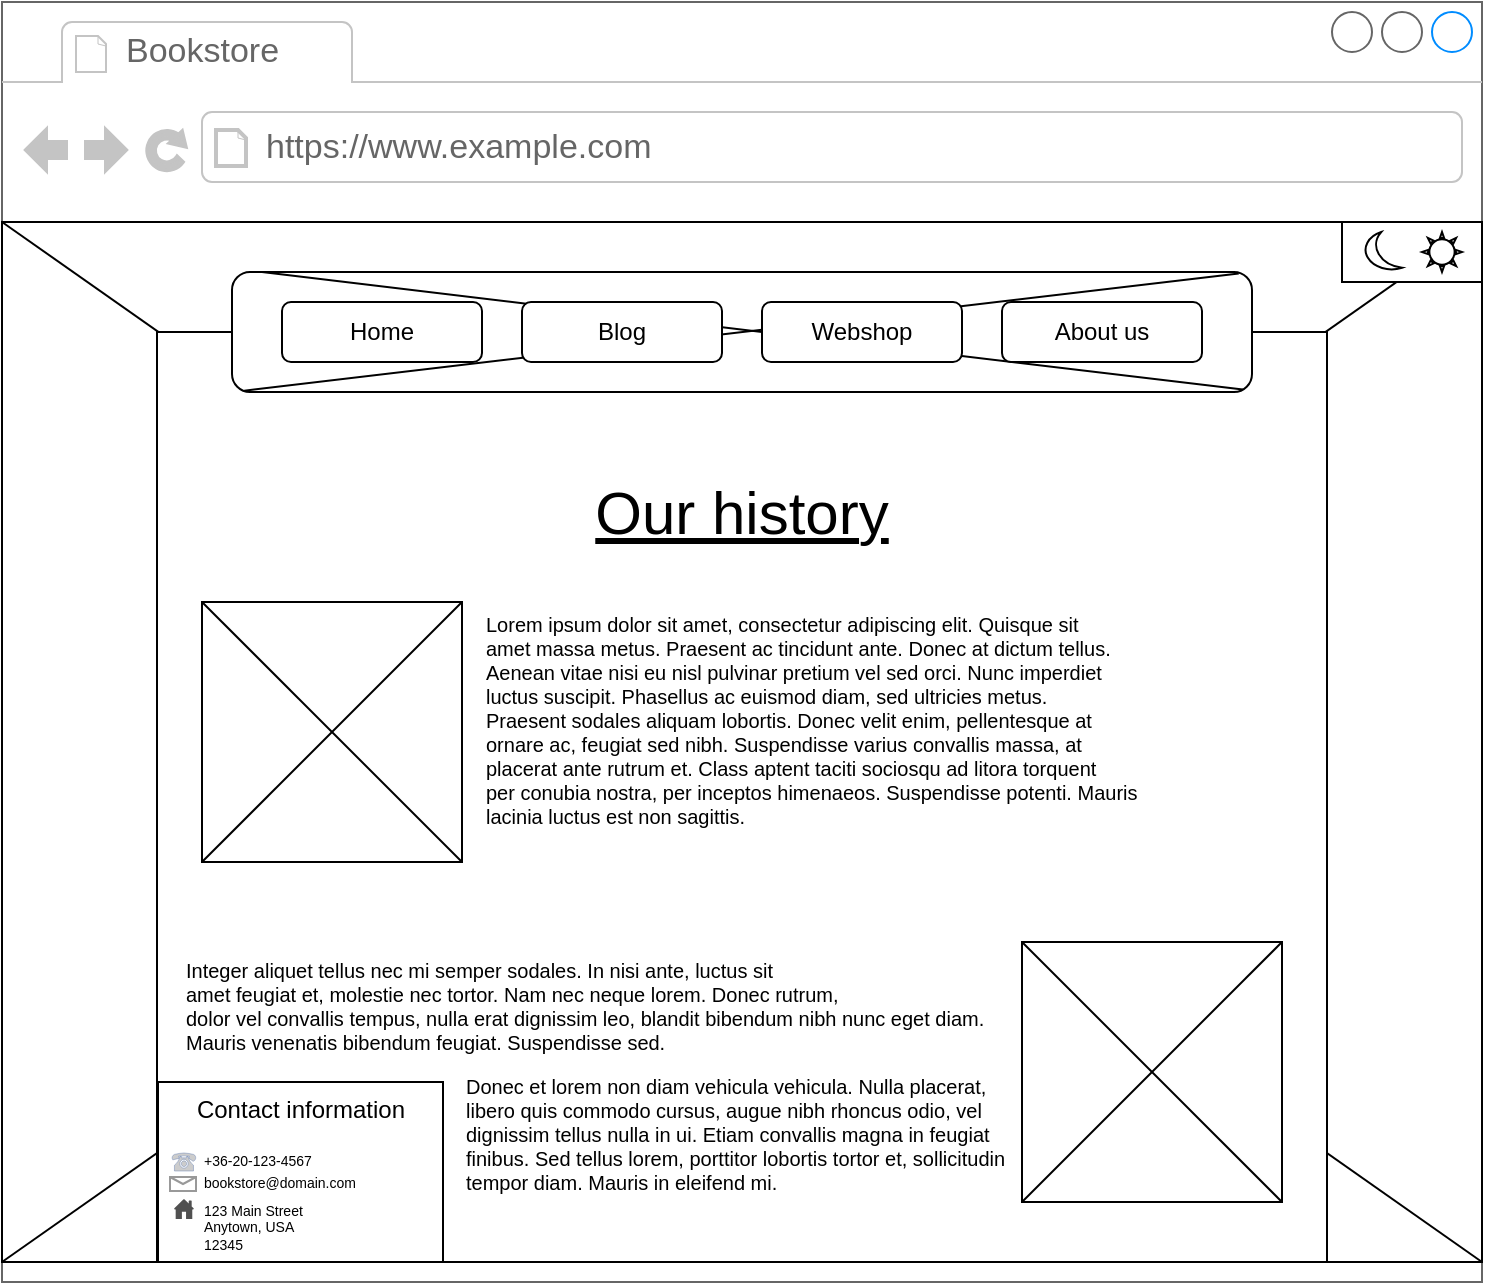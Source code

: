 <mxfile version="24.0.4" type="device">
  <diagram name="Page-1" id="2cc2dc42-3aac-f2a9-1cec-7a8b7cbee084">
    <mxGraphModel dx="1235" dy="740" grid="1" gridSize="10" guides="1" tooltips="1" connect="1" arrows="1" fold="1" page="1" pageScale="1" pageWidth="1100" pageHeight="850" background="none" math="0" shadow="0">
      <root>
        <mxCell id="0" />
        <mxCell id="1" parent="0" />
        <mxCell id="ZNkZt2BZPGhR_4YF77qX-10" value="" style="strokeWidth=1;shadow=0;dashed=0;align=center;html=1;shape=mxgraph.mockup.containers.browserWindow;rSize=0;strokeColor=#666666;strokeColor2=#008cff;strokeColor3=#c4c4c4;mainText=,;recursiveResize=0;" parent="1" vertex="1">
          <mxGeometry x="130" y="100" width="740" height="640" as="geometry" />
        </mxCell>
        <mxCell id="ZNkZt2BZPGhR_4YF77qX-11" value="Bookstore" style="strokeWidth=1;shadow=0;dashed=0;align=center;html=1;shape=mxgraph.mockup.containers.anchor;fontSize=17;fontColor=#666666;align=left;whiteSpace=wrap;" parent="ZNkZt2BZPGhR_4YF77qX-10" vertex="1">
          <mxGeometry x="60" y="12" width="110" height="26" as="geometry" />
        </mxCell>
        <mxCell id="ZNkZt2BZPGhR_4YF77qX-12" value="https://www.example.com" style="strokeWidth=1;shadow=0;dashed=0;align=center;html=1;shape=mxgraph.mockup.containers.anchor;rSize=0;fontSize=17;fontColor=#666666;align=left;" parent="ZNkZt2BZPGhR_4YF77qX-10" vertex="1">
          <mxGeometry x="130" y="60" width="250" height="26" as="geometry" />
        </mxCell>
        <mxCell id="ZNkZt2BZPGhR_4YF77qX-13" value="" style="rounded=0;whiteSpace=wrap;html=1;" parent="ZNkZt2BZPGhR_4YF77qX-10" vertex="1">
          <mxGeometry y="110" width="740" height="520" as="geometry" />
        </mxCell>
        <mxCell id="ZNkZt2BZPGhR_4YF77qX-14" value="" style="endArrow=none;html=1;rounded=0;entryX=1;entryY=0;entryDx=0;entryDy=0;exitX=0;exitY=1;exitDx=0;exitDy=0;" parent="ZNkZt2BZPGhR_4YF77qX-10" source="ZNkZt2BZPGhR_4YF77qX-33" target="ZNkZt2BZPGhR_4YF77qX-13" edge="1">
          <mxGeometry width="50" height="50" relative="1" as="geometry">
            <mxPoint x="350" y="420" as="sourcePoint" />
            <mxPoint x="400" y="370" as="targetPoint" />
          </mxGeometry>
        </mxCell>
        <mxCell id="ZNkZt2BZPGhR_4YF77qX-15" value="" style="endArrow=none;html=1;rounded=0;entryX=0;entryY=0;entryDx=0;entryDy=0;exitX=1;exitY=1;exitDx=0;exitDy=0;" parent="ZNkZt2BZPGhR_4YF77qX-10" source="ZNkZt2BZPGhR_4YF77qX-13" target="ZNkZt2BZPGhR_4YF77qX-13" edge="1">
          <mxGeometry width="50" height="50" relative="1" as="geometry">
            <mxPoint x="350" y="420" as="sourcePoint" />
            <mxPoint x="400" y="370" as="targetPoint" />
          </mxGeometry>
        </mxCell>
        <mxCell id="ZNkZt2BZPGhR_4YF77qX-34" value="" style="endArrow=none;html=1;rounded=0;entryX=1;entryY=0;entryDx=0;entryDy=0;exitX=0;exitY=1;exitDx=0;exitDy=0;" parent="ZNkZt2BZPGhR_4YF77qX-10" source="ZNkZt2BZPGhR_4YF77qX-13" target="ZNkZt2BZPGhR_4YF77qX-33" edge="1">
          <mxGeometry width="50" height="50" relative="1" as="geometry">
            <mxPoint x="130" y="630" as="sourcePoint" />
            <mxPoint x="870" y="210" as="targetPoint" />
          </mxGeometry>
        </mxCell>
        <mxCell id="ZNkZt2BZPGhR_4YF77qX-16" value="" style="rounded=0;whiteSpace=wrap;html=1;" parent="ZNkZt2BZPGhR_4YF77qX-10" vertex="1">
          <mxGeometry x="77.5" y="165" width="585" height="465" as="geometry" />
        </mxCell>
        <mxCell id="ZNkZt2BZPGhR_4YF77qX-19" value="" style="rounded=1;whiteSpace=wrap;html=1;" parent="ZNkZt2BZPGhR_4YF77qX-10" vertex="1">
          <mxGeometry x="115" y="135" width="510" height="60" as="geometry" />
        </mxCell>
        <mxCell id="ZNkZt2BZPGhR_4YF77qX-20" value="" style="endArrow=none;html=1;rounded=0;entryX=0.987;entryY=0.012;entryDx=0;entryDy=0;exitX=0.012;exitY=0.989;exitDx=0;exitDy=0;entryPerimeter=0;exitPerimeter=0;" parent="ZNkZt2BZPGhR_4YF77qX-10" source="ZNkZt2BZPGhR_4YF77qX-19" target="ZNkZt2BZPGhR_4YF77qX-19" edge="1">
          <mxGeometry width="50" height="50" relative="1" as="geometry">
            <mxPoint x="400" y="360" as="sourcePoint" />
            <mxPoint x="450" y="310" as="targetPoint" />
          </mxGeometry>
        </mxCell>
        <mxCell id="ZNkZt2BZPGhR_4YF77qX-21" value="" style="endArrow=none;html=1;rounded=0;entryX=0;entryY=0;entryDx=0;entryDy=0;exitX=0.991;exitY=0.98;exitDx=0;exitDy=0;exitPerimeter=0;" parent="ZNkZt2BZPGhR_4YF77qX-10" source="ZNkZt2BZPGhR_4YF77qX-19" edge="1">
          <mxGeometry width="50" height="50" relative="1" as="geometry">
            <mxPoint x="495" y="180" as="sourcePoint" />
            <mxPoint x="130.0" y="135" as="targetPoint" />
          </mxGeometry>
        </mxCell>
        <mxCell id="ZNkZt2BZPGhR_4YF77qX-22" value="Home" style="rounded=1;whiteSpace=wrap;html=1;" parent="ZNkZt2BZPGhR_4YF77qX-10" vertex="1">
          <mxGeometry x="140" y="150" width="100" height="30" as="geometry" />
        </mxCell>
        <mxCell id="ZNkZt2BZPGhR_4YF77qX-23" value="Blog" style="rounded=1;whiteSpace=wrap;html=1;" parent="ZNkZt2BZPGhR_4YF77qX-10" vertex="1">
          <mxGeometry x="260" y="150" width="100" height="30" as="geometry" />
        </mxCell>
        <mxCell id="ZNkZt2BZPGhR_4YF77qX-26" value="Webshop" style="rounded=1;whiteSpace=wrap;html=1;" parent="ZNkZt2BZPGhR_4YF77qX-10" vertex="1">
          <mxGeometry x="380" y="150" width="100" height="30" as="geometry" />
        </mxCell>
        <mxCell id="ZNkZt2BZPGhR_4YF77qX-31" value="About us" style="rounded=1;whiteSpace=wrap;html=1;" parent="ZNkZt2BZPGhR_4YF77qX-10" vertex="1">
          <mxGeometry x="500" y="150" width="100" height="30" as="geometry" />
        </mxCell>
        <mxCell id="ZNkZt2BZPGhR_4YF77qX-33" value="" style="rounded=0;whiteSpace=wrap;html=1;" parent="ZNkZt2BZPGhR_4YF77qX-10" vertex="1">
          <mxGeometry x="670" y="110" width="70" height="30" as="geometry" />
        </mxCell>
        <mxCell id="ZNkZt2BZPGhR_4YF77qX-36" value="" style="verticalLabelPosition=bottom;verticalAlign=top;html=1;shape=mxgraph.basic.moon" parent="ZNkZt2BZPGhR_4YF77qX-10" vertex="1">
          <mxGeometry x="680" y="115" width="20" height="20" as="geometry" />
        </mxCell>
        <mxCell id="ZNkZt2BZPGhR_4YF77qX-37" value="" style="verticalLabelPosition=bottom;verticalAlign=top;html=1;shape=mxgraph.basic.sun" parent="ZNkZt2BZPGhR_4YF77qX-10" vertex="1">
          <mxGeometry x="710" y="115" width="20" height="20" as="geometry" />
        </mxCell>
        <mxCell id="aVpiYsMYMwe3Tgz7oXU2-8" value="" style="group" vertex="1" connectable="0" parent="ZNkZt2BZPGhR_4YF77qX-10">
          <mxGeometry x="78" y="540" width="142.5" height="90" as="geometry" />
        </mxCell>
        <mxCell id="aVpiYsMYMwe3Tgz7oXU2-1" value="Contact information&lt;div&gt;&lt;br/&gt;&lt;/div&gt;" style="rounded=0;whiteSpace=wrap;html=1;verticalAlign=top;" vertex="1" parent="aVpiYsMYMwe3Tgz7oXU2-8">
          <mxGeometry width="142.5" height="90" as="geometry" />
        </mxCell>
        <mxCell id="aVpiYsMYMwe3Tgz7oXU2-2" value="" style="fontColor=#0066CC;verticalAlign=top;verticalLabelPosition=bottom;labelPosition=center;align=center;html=1;outlineConnect=0;fillColor=#CCCCCC;strokeColor=#6881B3;gradientColor=none;gradientDirection=north;strokeWidth=2;shape=mxgraph.networks.phone_1;" vertex="1" parent="aVpiYsMYMwe3Tgz7oXU2-8">
          <mxGeometry x="7" y="35.5" width="12" height="9" as="geometry" />
        </mxCell>
        <mxCell id="aVpiYsMYMwe3Tgz7oXU2-3" value="+36-20-123-4567" style="text;html=1;align=left;verticalAlign=middle;whiteSpace=wrap;rounded=0;fontSize=7;" vertex="1" parent="aVpiYsMYMwe3Tgz7oXU2-8">
          <mxGeometry x="21" y="32.5" width="63" height="15" as="geometry" />
        </mxCell>
        <mxCell id="aVpiYsMYMwe3Tgz7oXU2-4" value="" style="verticalLabelPosition=bottom;shadow=0;dashed=0;align=center;html=1;verticalAlign=top;strokeWidth=1;shape=mxgraph.mockup.misc.mail2;strokeColor=#999999;" vertex="1" parent="aVpiYsMYMwe3Tgz7oXU2-8">
          <mxGeometry x="6" y="47.5" width="13" height="7" as="geometry" />
        </mxCell>
        <mxCell id="aVpiYsMYMwe3Tgz7oXU2-5" value="bookstore@domain.com" style="text;html=1;align=left;verticalAlign=middle;whiteSpace=wrap;rounded=0;fontSize=7;" vertex="1" parent="aVpiYsMYMwe3Tgz7oXU2-8">
          <mxGeometry x="21" y="43.5" width="83" height="15" as="geometry" />
        </mxCell>
        <mxCell id="aVpiYsMYMwe3Tgz7oXU2-6" value="" style="sketch=0;pointerEvents=1;shadow=0;dashed=0;html=1;strokeColor=none;fillColor=#505050;labelPosition=center;verticalLabelPosition=bottom;verticalAlign=top;outlineConnect=0;align=center;shape=mxgraph.office.concepts.home;" vertex="1" parent="aVpiYsMYMwe3Tgz7oXU2-8">
          <mxGeometry x="8" y="58.5" width="10" height="10" as="geometry" />
        </mxCell>
        <mxCell id="aVpiYsMYMwe3Tgz7oXU2-7" value="&lt;font style=&quot;font-size: 7px;&quot;&gt;123 Main Street&lt;br&gt;Anytown, USA&lt;br&gt;12345&lt;/font&gt;" style="text;html=1;align=left;verticalAlign=middle;whiteSpace=wrap;rounded=0;fontSize=7;" vertex="1" parent="aVpiYsMYMwe3Tgz7oXU2-8">
          <mxGeometry x="21" y="56.5" width="81" height="33.5" as="geometry" />
        </mxCell>
        <mxCell id="aVpiYsMYMwe3Tgz7oXU2-15" value="" style="group" vertex="1" connectable="0" parent="ZNkZt2BZPGhR_4YF77qX-10">
          <mxGeometry x="100" y="300" width="130" height="130" as="geometry" />
        </mxCell>
        <mxCell id="aVpiYsMYMwe3Tgz7oXU2-10" value="" style="rounded=0;whiteSpace=wrap;html=1;" vertex="1" parent="aVpiYsMYMwe3Tgz7oXU2-15">
          <mxGeometry width="130" height="130" as="geometry" />
        </mxCell>
        <mxCell id="aVpiYsMYMwe3Tgz7oXU2-11" value="" style="endArrow=none;html=1;rounded=0;exitX=0;exitY=0;exitDx=0;exitDy=0;entryX=1;entryY=1;entryDx=0;entryDy=0;" edge="1" parent="aVpiYsMYMwe3Tgz7oXU2-15" source="aVpiYsMYMwe3Tgz7oXU2-10" target="aVpiYsMYMwe3Tgz7oXU2-10">
          <mxGeometry width="50" height="50" relative="1" as="geometry">
            <mxPoint x="390" y="200" as="sourcePoint" />
            <mxPoint x="440" y="150" as="targetPoint" />
          </mxGeometry>
        </mxCell>
        <mxCell id="aVpiYsMYMwe3Tgz7oXU2-12" value="" style="endArrow=none;html=1;rounded=0;exitX=0;exitY=1;exitDx=0;exitDy=0;entryX=1;entryY=0;entryDx=0;entryDy=0;" edge="1" parent="aVpiYsMYMwe3Tgz7oXU2-15" source="aVpiYsMYMwe3Tgz7oXU2-10" target="aVpiYsMYMwe3Tgz7oXU2-10">
          <mxGeometry width="50" height="50" relative="1" as="geometry">
            <mxPoint x="220" y="170" as="sourcePoint" />
            <mxPoint x="270" y="120" as="targetPoint" />
          </mxGeometry>
        </mxCell>
        <mxCell id="aVpiYsMYMwe3Tgz7oXU2-16" value="" style="group" vertex="1" connectable="0" parent="ZNkZt2BZPGhR_4YF77qX-10">
          <mxGeometry x="510" y="470" width="130" height="130" as="geometry" />
        </mxCell>
        <mxCell id="aVpiYsMYMwe3Tgz7oXU2-17" value="" style="rounded=0;whiteSpace=wrap;html=1;" vertex="1" parent="aVpiYsMYMwe3Tgz7oXU2-16">
          <mxGeometry width="130" height="130" as="geometry" />
        </mxCell>
        <mxCell id="aVpiYsMYMwe3Tgz7oXU2-18" value="" style="endArrow=none;html=1;rounded=0;exitX=0;exitY=0;exitDx=0;exitDy=0;entryX=1;entryY=1;entryDx=0;entryDy=0;" edge="1" parent="aVpiYsMYMwe3Tgz7oXU2-16" source="aVpiYsMYMwe3Tgz7oXU2-17" target="aVpiYsMYMwe3Tgz7oXU2-17">
          <mxGeometry width="50" height="50" relative="1" as="geometry">
            <mxPoint x="390" y="200" as="sourcePoint" />
            <mxPoint x="440" y="150" as="targetPoint" />
          </mxGeometry>
        </mxCell>
        <mxCell id="aVpiYsMYMwe3Tgz7oXU2-19" value="" style="endArrow=none;html=1;rounded=0;exitX=0;exitY=1;exitDx=0;exitDy=0;entryX=1;entryY=0;entryDx=0;entryDy=0;" edge="1" parent="aVpiYsMYMwe3Tgz7oXU2-16" source="aVpiYsMYMwe3Tgz7oXU2-17" target="aVpiYsMYMwe3Tgz7oXU2-17">
          <mxGeometry width="50" height="50" relative="1" as="geometry">
            <mxPoint x="220" y="170" as="sourcePoint" />
            <mxPoint x="270" y="120" as="targetPoint" />
          </mxGeometry>
        </mxCell>
        <mxCell id="aVpiYsMYMwe3Tgz7oXU2-20" value="Our history" style="text;html=1;align=center;verticalAlign=middle;whiteSpace=wrap;rounded=0;fontSize=30;fontStyle=4" vertex="1" parent="ZNkZt2BZPGhR_4YF77qX-10">
          <mxGeometry x="255" y="240" width="230" height="30" as="geometry" />
        </mxCell>
        <mxCell id="aVpiYsMYMwe3Tgz7oXU2-21" value="Lorem ipsum dolor sit amet, consectetur adipiscing elit. Quisque sit &lt;br style=&quot;font-size: 10px;&quot;&gt;amet massa metus. Praesent ac tincidunt ante. Donec at dictum tellus. &lt;br style=&quot;font-size: 10px;&quot;&gt;Aenean vitae nisi eu nisl pulvinar pretium vel sed orci. Nunc imperdiet &lt;br style=&quot;font-size: 10px;&quot;&gt;luctus suscipit. Phasellus ac euismod diam, sed ultricies metus. &lt;br style=&quot;font-size: 10px;&quot;&gt;Praesent sodales aliquam lobortis. Donec velit enim, pellentesque at &lt;br style=&quot;font-size: 10px;&quot;&gt;ornare ac, feugiat sed nibh. Suspendisse varius convallis massa, at &lt;br style=&quot;font-size: 10px;&quot;&gt;placerat ante rutrum et. Class aptent taciti sociosqu ad litora torquent&lt;br style=&quot;font-size: 10px;&quot;&gt; per conubia nostra, per inceptos himenaeos. Suspendisse potenti. Mauris&lt;br style=&quot;font-size: 10px;&quot;&gt; lacinia luctus est non sagittis.&lt;div style=&quot;font-size: 10px;&quot;&gt;&lt;br style=&quot;font-size: 10px;&quot;&gt;&lt;/div&gt;" style="text;html=1;align=left;verticalAlign=middle;whiteSpace=wrap;rounded=0;fontSize=10;" vertex="1" parent="ZNkZt2BZPGhR_4YF77qX-10">
          <mxGeometry x="240" y="300" width="410" height="130" as="geometry" />
        </mxCell>
        <mxCell id="aVpiYsMYMwe3Tgz7oXU2-22" value="&lt;br&gt;&lt;span style=&quot;background-color: initial;&quot;&gt;Integer aliquet tellus nec mi semper sodales. In nisi ante, luctus sit&lt;/span&gt;&lt;br&gt;&lt;span style=&quot;background-color: initial;&quot;&gt;amet feugiat et, molestie nec tortor. Nam nec neque lorem. Donec rutrum,&lt;/span&gt;&lt;br&gt;&lt;span style=&quot;background-color: initial;&quot;&gt;dolor vel convallis tempus, nulla erat dignissim leo, blandit bibendum&amp;nbsp;&lt;/span&gt;&lt;span style=&quot;background-color: initial;&quot;&gt;nibh nunc eget diam. Mauris venenatis bibendum feugiat. Suspendisse sed.&lt;/span&gt;&lt;p&gt;&lt;/p&gt;" style="text;whiteSpace=wrap;html=1;fontSize=10;" vertex="1" parent="ZNkZt2BZPGhR_4YF77qX-10">
          <mxGeometry x="90" y="460" width="417.5" height="140" as="geometry" />
        </mxCell>
        <mxCell id="aVpiYsMYMwe3Tgz7oXU2-23" value="Donec et lorem non diam vehicula vehicula. Nulla placerat, libero quis commodo cursus, augue nibh rhoncus odio, vel dignissim tellus nulla in ui. Etiam convallis magna in feugiat finibus. Sed tellus lorem, porttitor lobortis tortor et, sollicitudin tempor diam. Mauris in eleifend mi.&amp;nbsp;" style="text;whiteSpace=wrap;html=1;fontSize=10;" vertex="1" parent="ZNkZt2BZPGhR_4YF77qX-10">
          <mxGeometry x="230" y="530" width="277.5" height="80" as="geometry" />
        </mxCell>
      </root>
    </mxGraphModel>
  </diagram>
</mxfile>

